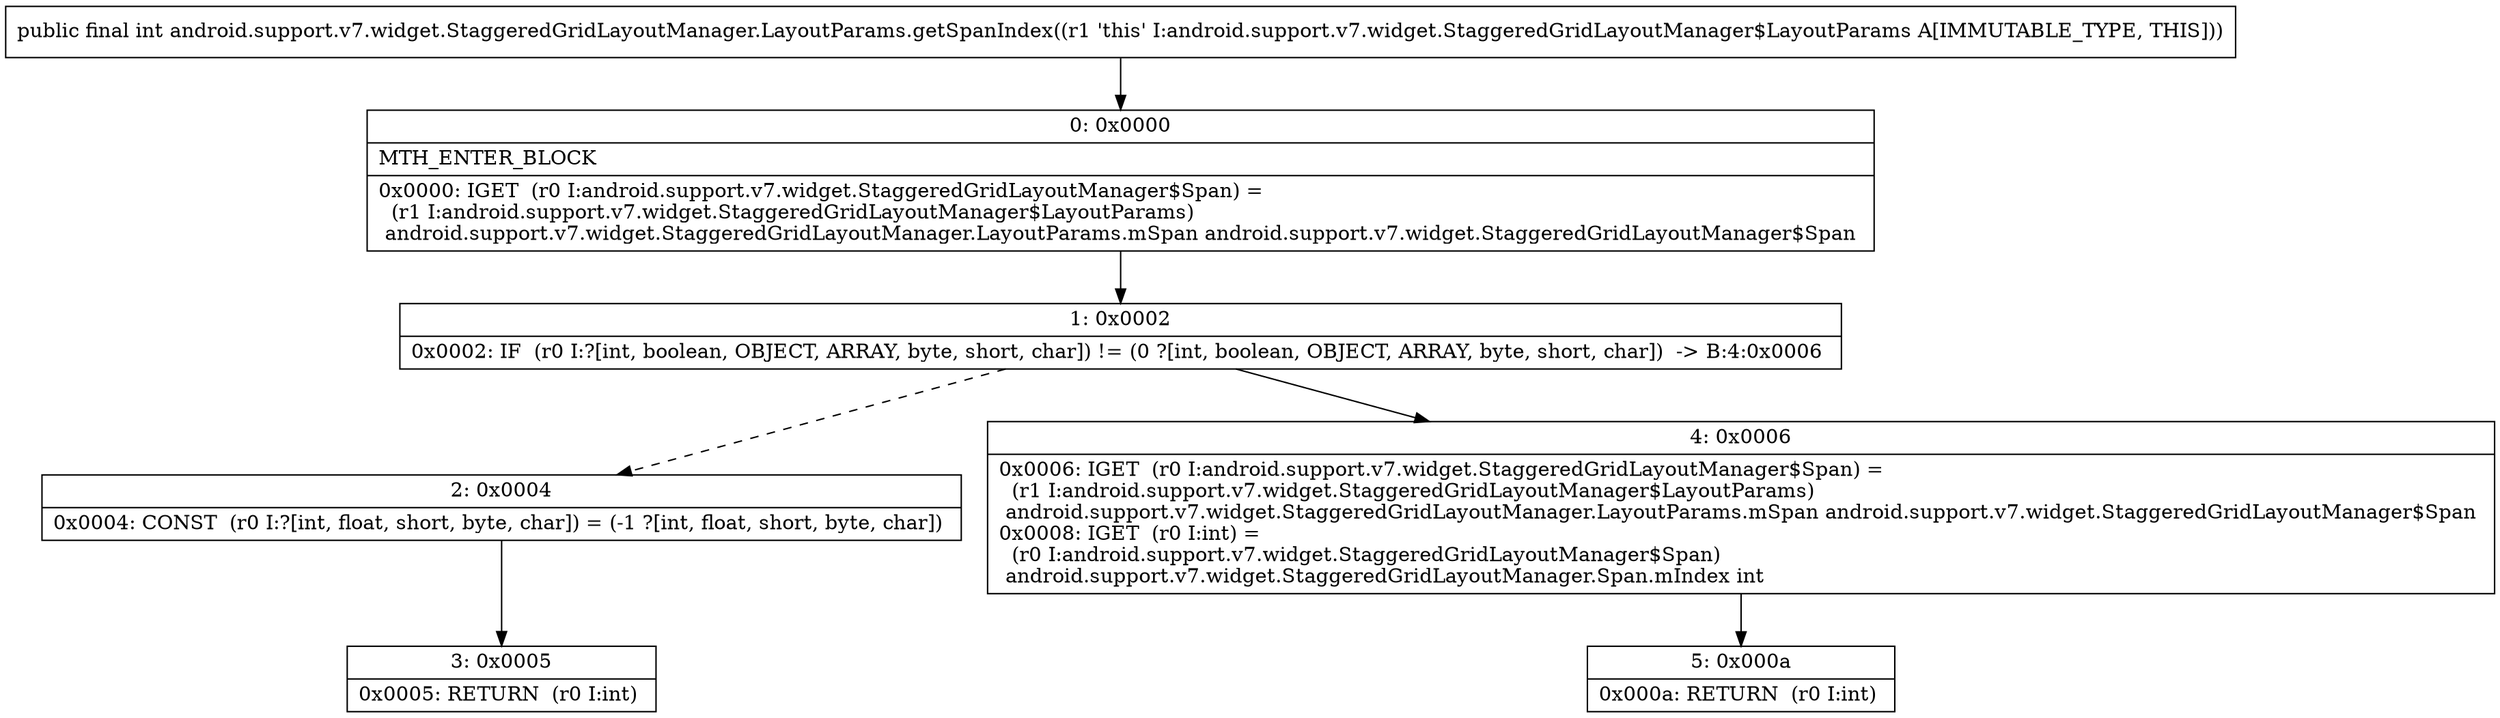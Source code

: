 digraph "CFG forandroid.support.v7.widget.StaggeredGridLayoutManager.LayoutParams.getSpanIndex()I" {
Node_0 [shape=record,label="{0\:\ 0x0000|MTH_ENTER_BLOCK\l|0x0000: IGET  (r0 I:android.support.v7.widget.StaggeredGridLayoutManager$Span) = \l  (r1 I:android.support.v7.widget.StaggeredGridLayoutManager$LayoutParams)\l android.support.v7.widget.StaggeredGridLayoutManager.LayoutParams.mSpan android.support.v7.widget.StaggeredGridLayoutManager$Span \l}"];
Node_1 [shape=record,label="{1\:\ 0x0002|0x0002: IF  (r0 I:?[int, boolean, OBJECT, ARRAY, byte, short, char]) != (0 ?[int, boolean, OBJECT, ARRAY, byte, short, char])  \-\> B:4:0x0006 \l}"];
Node_2 [shape=record,label="{2\:\ 0x0004|0x0004: CONST  (r0 I:?[int, float, short, byte, char]) = (\-1 ?[int, float, short, byte, char]) \l}"];
Node_3 [shape=record,label="{3\:\ 0x0005|0x0005: RETURN  (r0 I:int) \l}"];
Node_4 [shape=record,label="{4\:\ 0x0006|0x0006: IGET  (r0 I:android.support.v7.widget.StaggeredGridLayoutManager$Span) = \l  (r1 I:android.support.v7.widget.StaggeredGridLayoutManager$LayoutParams)\l android.support.v7.widget.StaggeredGridLayoutManager.LayoutParams.mSpan android.support.v7.widget.StaggeredGridLayoutManager$Span \l0x0008: IGET  (r0 I:int) = \l  (r0 I:android.support.v7.widget.StaggeredGridLayoutManager$Span)\l android.support.v7.widget.StaggeredGridLayoutManager.Span.mIndex int \l}"];
Node_5 [shape=record,label="{5\:\ 0x000a|0x000a: RETURN  (r0 I:int) \l}"];
MethodNode[shape=record,label="{public final int android.support.v7.widget.StaggeredGridLayoutManager.LayoutParams.getSpanIndex((r1 'this' I:android.support.v7.widget.StaggeredGridLayoutManager$LayoutParams A[IMMUTABLE_TYPE, THIS])) }"];
MethodNode -> Node_0;
Node_0 -> Node_1;
Node_1 -> Node_2[style=dashed];
Node_1 -> Node_4;
Node_2 -> Node_3;
Node_4 -> Node_5;
}

